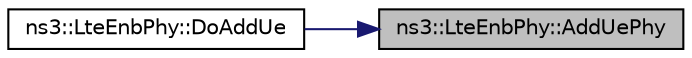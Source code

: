 digraph "ns3::LteEnbPhy::AddUePhy"
{
 // LATEX_PDF_SIZE
  edge [fontname="Helvetica",fontsize="10",labelfontname="Helvetica",labelfontsize="10"];
  node [fontname="Helvetica",fontsize="10",shape=record];
  rankdir="RL";
  Node1 [label="ns3::LteEnbPhy::AddUePhy",height=0.2,width=0.4,color="black", fillcolor="grey75", style="filled", fontcolor="black",tooltip="Add the given RNTI to the list of attached UE m_ueAttached."];
  Node1 -> Node2 [dir="back",color="midnightblue",fontsize="10",style="solid",fontname="Helvetica"];
  Node2 [label="ns3::LteEnbPhy::DoAddUe",height=0.2,width=0.4,color="black", fillcolor="white", style="filled",URL="$classns3_1_1_lte_enb_phy.html#ab19bcb72ee48156d9ffa18e02307a3be",tooltip="Add UE."];
}
